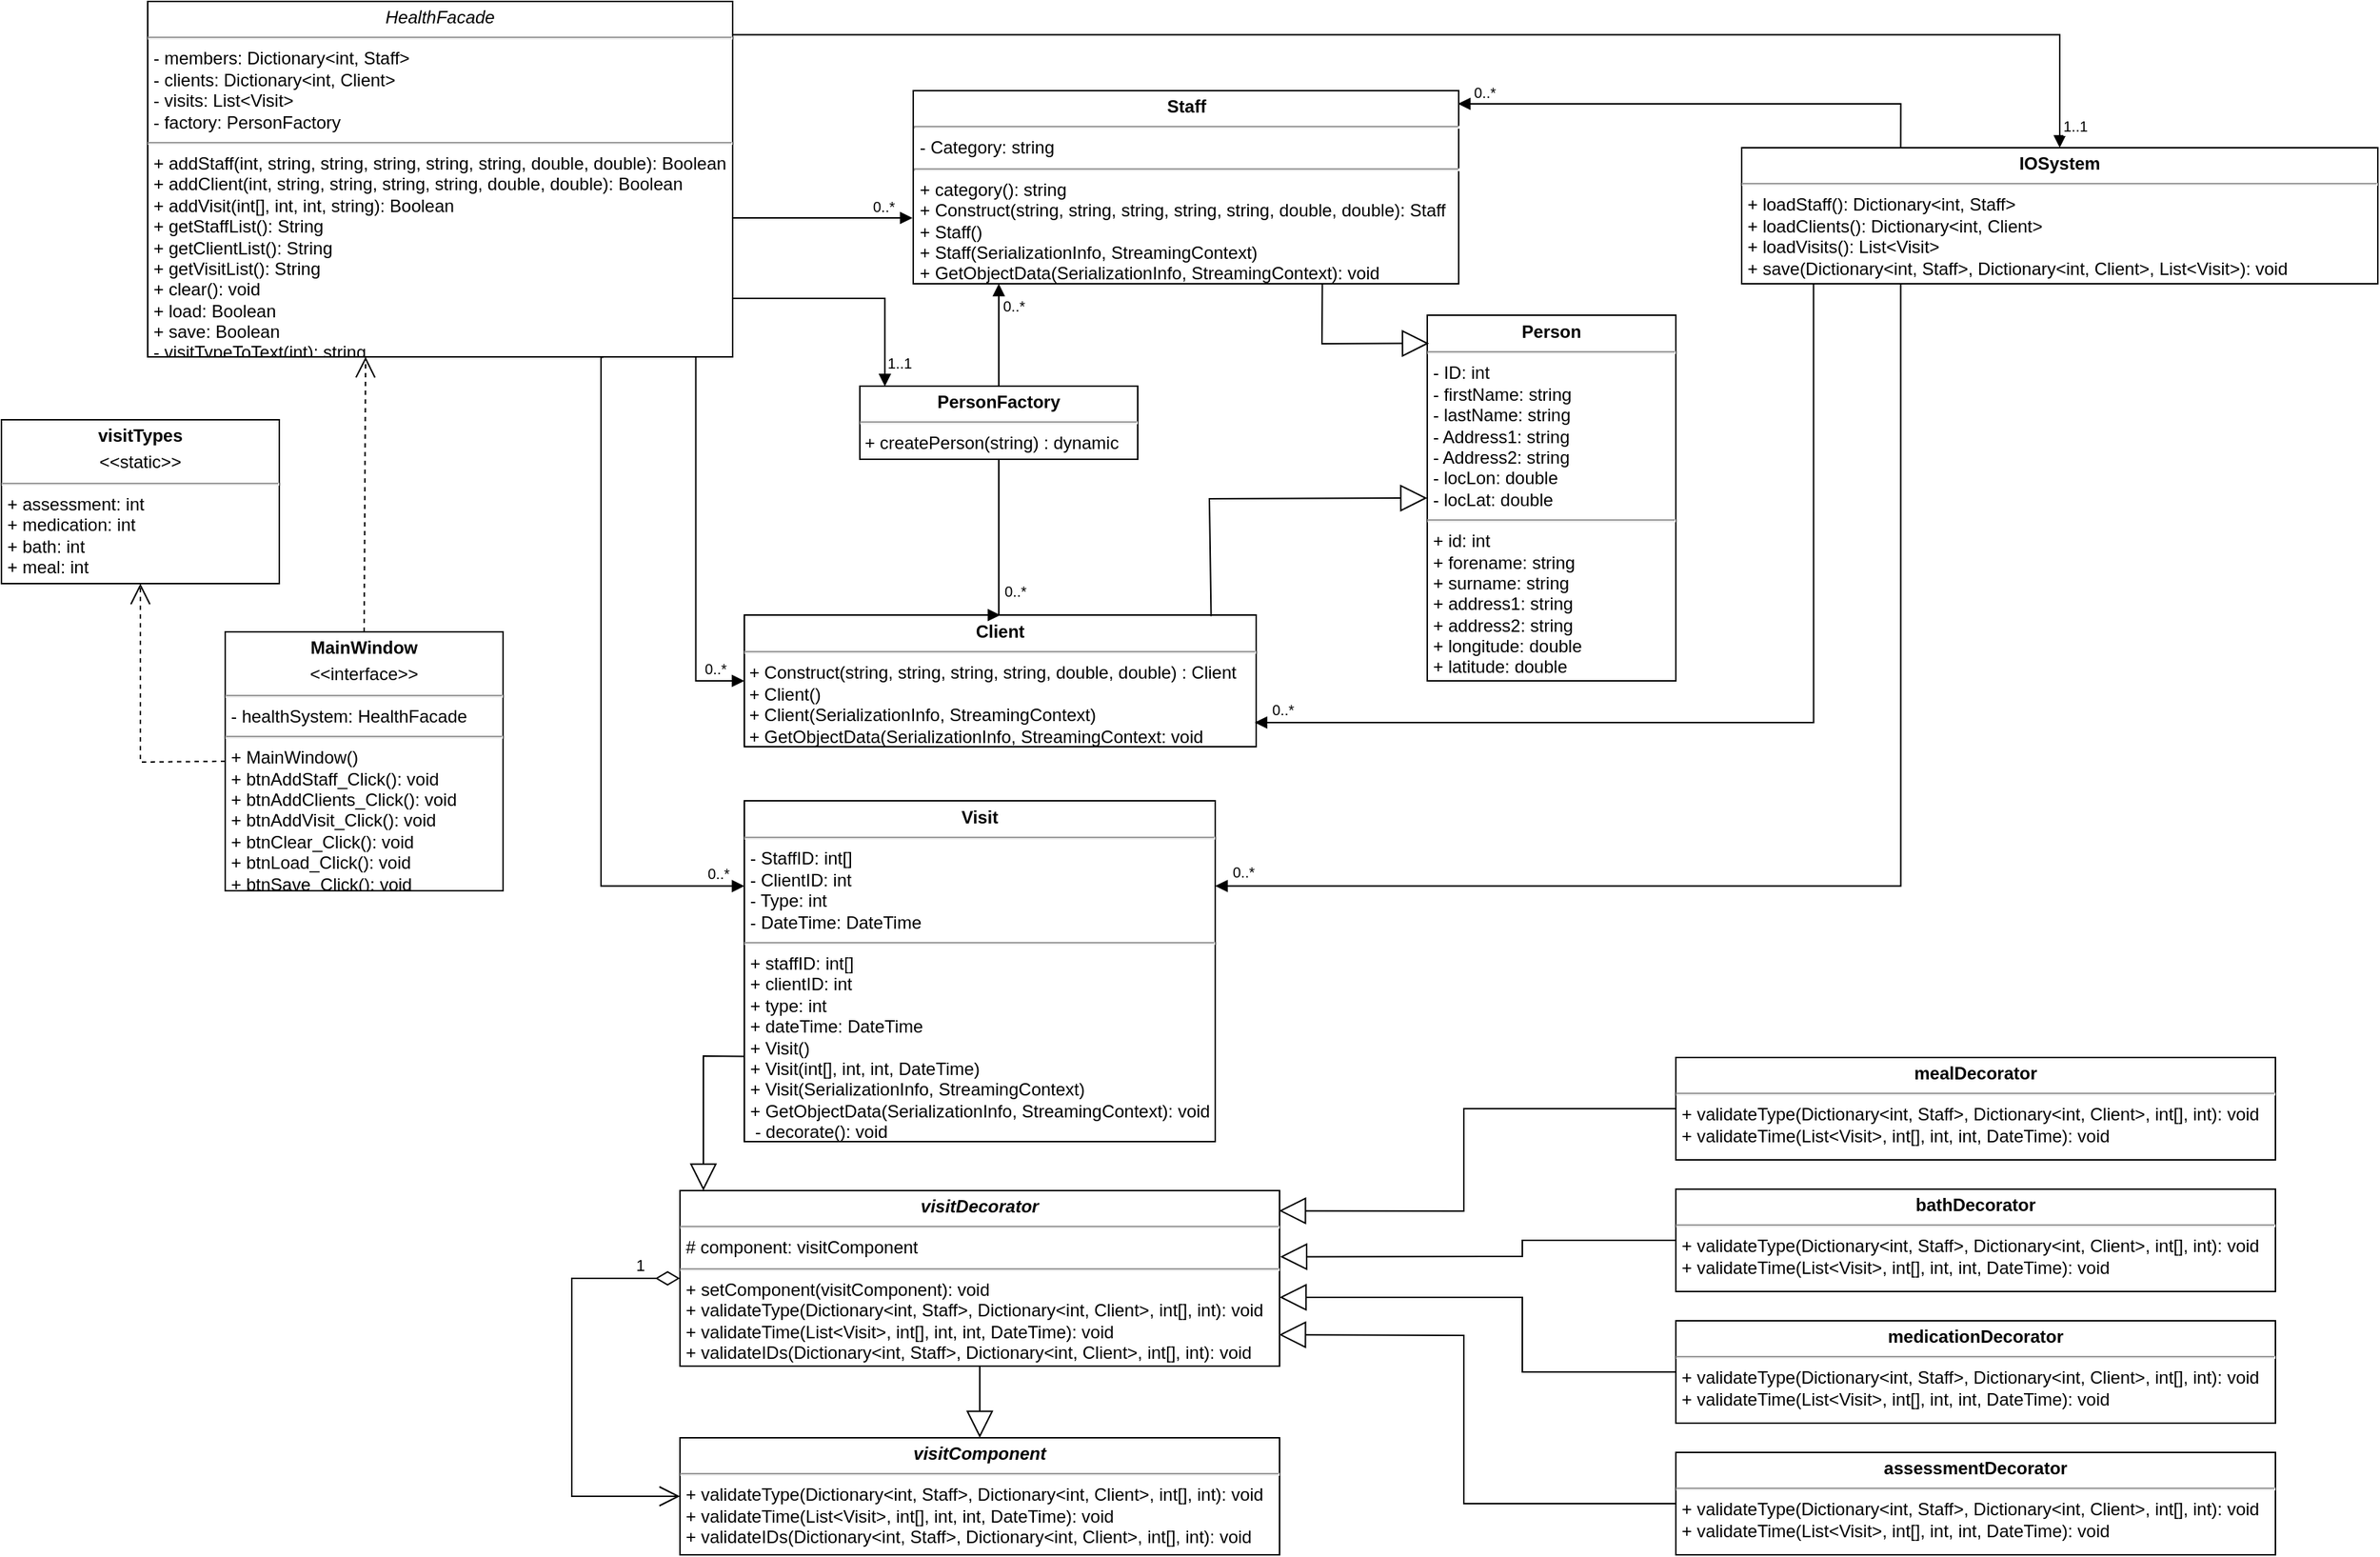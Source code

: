<mxfile version="12.3.5" type="google" pages="1"><diagram name="Page-1" id="c4acf3e9-155e-7222-9cf6-157b1a14988f"><mxGraphModel dx="1342" dy="614" grid="1" gridSize="10" guides="1" tooltips="1" connect="1" arrows="1" fold="1" page="1" pageScale="1" pageWidth="850" pageHeight="1100" background="#ffffff" math="0" shadow="0"><root><mxCell id="0"/><mxCell id="1" parent="0"/><mxCell id="5d2195bd80daf111-40" style="edgeStyle=orthogonalEdgeStyle;rounded=0;html=1;dashed=1;labelBackgroundColor=none;startFill=0;endArrow=open;endFill=0;endSize=10;fontFamily=Verdana;fontSize=10;" parent="1" edge="1"><mxGeometry relative="1" as="geometry"><Array as="points"/><mxPoint x="730" y="814" as="sourcePoint"/></mxGeometry></mxCell><mxCell id="5d2195bd80daf111-39" style="edgeStyle=orthogonalEdgeStyle;rounded=0;html=1;dashed=1;labelBackgroundColor=none;startFill=0;endArrow=open;endFill=0;endSize=10;fontFamily=Verdana;fontSize=10;" parent="1" edge="1"><mxGeometry relative="1" as="geometry"><mxPoint x="730" y="948" as="sourcePoint"/></mxGeometry></mxCell><mxCell id="5d2195bd80daf111-41" style="edgeStyle=orthogonalEdgeStyle;rounded=0;html=1;dashed=1;labelBackgroundColor=none;startFill=0;endArrow=open;endFill=0;endSize=10;fontFamily=Verdana;fontSize=10;" parent="1" edge="1"><mxGeometry relative="1" as="geometry"><Array as="points"/><mxPoint x="730" y="628" as="targetPoint"/></mxGeometry></mxCell><mxCell id="5d2195bd80daf111-18" value="&lt;p style=&quot;margin: 4px 0px 0px ; text-align: center ; font-size: 12px&quot;&gt;&lt;span style=&quot;font-size: 12px&quot;&gt;&lt;b&gt;MainWindow&lt;/b&gt;&lt;/span&gt;&lt;/p&gt;&lt;p style=&quot;margin: 4px 0px 0px ; text-align: center ; font-size: 12px&quot;&gt;&amp;lt;&amp;lt;interface&amp;gt;&amp;gt;&lt;/p&gt;&lt;hr style=&quot;font-size: 12px&quot;&gt;&lt;p style=&quot;margin: 0px 0px 0px 4px ; font-size: 12px&quot;&gt;- healthSystem: HealthFacade&lt;/p&gt;&lt;hr style=&quot;font-size: 12px&quot;&gt;&lt;p style=&quot;margin: 0px 0px 0px 4px ; font-size: 12px&quot;&gt;+ MainWindow()&lt;/p&gt;&lt;p style=&quot;margin: 0px 0px 0px 4px ; font-size: 12px&quot;&gt;+ btnAddStaff_Click(): void&lt;br style=&quot;font-size: 12px&quot;&gt;+ btnAddClients_Click(): void&lt;/p&gt;&lt;p style=&quot;margin: 0px 0px 0px 4px ; font-size: 12px&quot;&gt;+ btnAddVisit_Click(): void&lt;/p&gt;&lt;p style=&quot;margin: 0px 0px 0px 4px ; font-size: 12px&quot;&gt;+ btnClear_Click(): void&lt;/p&gt;&lt;p style=&quot;margin: 0px 0px 0px 4px ; font-size: 12px&quot;&gt;+ btnLoad_Click(): void&lt;/p&gt;&lt;p style=&quot;margin: 0px 0px 0px 4px ; font-size: 12px&quot;&gt;+ btnSave_Click(): void&lt;/p&gt;" style="verticalAlign=top;align=left;overflow=fill;fontSize=12;fontFamily=Helvetica;html=1;rounded=0;shadow=0;comic=0;labelBackgroundColor=none;strokeColor=#000000;strokeWidth=1;fillColor=#ffffff;" parent="1" vertex="1"><mxGeometry x="193" y="468" width="190" height="177" as="geometry"/></mxCell><mxCell id="5d2195bd80daf111-19" value="&lt;p style=&quot;margin: 4px 0px 0px ; text-align: center ; font-size: 12px&quot;&gt;&lt;i style=&quot;font-size: 12px&quot;&gt;HealthFacade&lt;/i&gt;&lt;/p&gt;&lt;hr style=&quot;font-size: 12px&quot;&gt;&lt;p style=&quot;margin: 0px 0px 0px 4px ; font-size: 12px&quot;&gt;- members: Dictionary&amp;lt;int, Staff&amp;gt;&lt;br style=&quot;font-size: 12px&quot;&gt;- clients: Dictionary&amp;lt;int,&amp;nbsp;Client&amp;gt;&lt;/p&gt;&lt;p style=&quot;margin: 0px 0px 0px 4px ; font-size: 12px&quot;&gt;- visits: List&amp;lt;Visit&amp;gt;&lt;/p&gt;&lt;p style=&quot;margin: 0px 0px 0px 4px ; font-size: 12px&quot;&gt;- factory: PersonFactory&lt;/p&gt;&lt;hr style=&quot;font-size: 12px&quot;&gt;&lt;p style=&quot;margin: 0px 0px 0px 4px ; font-size: 12px&quot;&gt;+ addStaff(int, string, string, string, string, string, double, double): Boolean&lt;br style=&quot;font-size: 12px&quot;&gt;+ addClient(int, string, string, string, string, double, double): Boolean&lt;/p&gt;&lt;p style=&quot;margin: 0px 0px 0px 4px ; font-size: 12px&quot;&gt;+ addVisit(int[], int, int, string): Boolean&lt;/p&gt;&lt;p style=&quot;margin: 0px 0px 0px 4px ; font-size: 12px&quot;&gt;+ getStaffList(): String&lt;/p&gt;&lt;p style=&quot;margin: 0px 0px 0px 4px ; font-size: 12px&quot;&gt;+ getClientList(): String&lt;/p&gt;&lt;p style=&quot;margin: 0px 0px 0px 4px ; font-size: 12px&quot;&gt;+ getVisitList(): String&lt;/p&gt;&lt;p style=&quot;margin: 0px 0px 0px 4px ; font-size: 12px&quot;&gt;+ clear(): void&lt;/p&gt;&lt;p style=&quot;margin: 0px 0px 0px 4px ; font-size: 12px&quot;&gt;+ load: Boolean&lt;/p&gt;&lt;p style=&quot;margin: 0px 0px 0px 4px ; font-size: 12px&quot;&gt;+ save: Boolean&lt;/p&gt;&lt;p style=&quot;margin: 0px 0px 0px 4px ; font-size: 12px&quot;&gt;- visitTypeToText(int): string&lt;/p&gt;" style="verticalAlign=top;align=left;overflow=fill;fontSize=12;fontFamily=Helvetica;html=1;rounded=0;shadow=0;comic=0;labelBackgroundColor=none;strokeColor=#000000;strokeWidth=1;fillColor=#ffffff;" parent="1" vertex="1"><mxGeometry x="140" y="37" width="400" height="243" as="geometry"/></mxCell><mxCell id="j5gROdOVRSOQyb3RpQRS-3" value="&lt;p style=&quot;margin: 4px 0px 0px ; text-align: center ; font-size: 12px&quot;&gt;&lt;span style=&quot;font-size: 12px&quot;&gt;&lt;b&gt;Staff&lt;/b&gt;&lt;/span&gt;&lt;/p&gt;&lt;hr style=&quot;font-size: 12px&quot;&gt;&lt;p style=&quot;margin: 0px 0px 0px 4px ; font-size: 12px&quot;&gt;- Category: string&lt;/p&gt;&lt;hr style=&quot;font-size: 12px&quot;&gt;&lt;p style=&quot;margin: 0px 0px 0px 4px ; font-size: 12px&quot;&gt;&lt;span&gt;+ category(): string&lt;/span&gt;&lt;br&gt;&lt;/p&gt;&lt;p style=&quot;margin: 0px 0px 0px 4px ; font-size: 12px&quot;&gt;+ Construct(string, string, string, string, string, double, double): Staff&lt;/p&gt;&lt;p style=&quot;margin: 0px 0px 0px 4px ; font-size: 12px&quot;&gt;+ Staff()&lt;/p&gt;&lt;p style=&quot;margin: 0px 0px 0px 4px ; font-size: 12px&quot;&gt;+ Staff(SerializationInfo, StreamingContext)&lt;/p&gt;&lt;p style=&quot;margin: 0px 0px 0px 4px ; font-size: 12px&quot;&gt;+ GetObjectData(SerializationInfo, StreamingContext): void&lt;/p&gt;" style="verticalAlign=top;align=left;overflow=fill;fontSize=12;fontFamily=Helvetica;html=1;rounded=0;shadow=0;comic=0;labelBackgroundColor=none;strokeColor=#000000;strokeWidth=1;fillColor=#ffffff;" parent="1" vertex="1"><mxGeometry x="663.5" y="98" width="373" height="132" as="geometry"/></mxCell><mxCell id="j5gROdOVRSOQyb3RpQRS-36" value="&lt;p style=&quot;margin: 4px 0px 0px ; text-align: center ; font-size: 12px&quot;&gt;&lt;span style=&quot;font-size: 12px&quot;&gt;&lt;b&gt;IOSystem&lt;/b&gt;&lt;/span&gt;&lt;/p&gt;&lt;hr&gt;&lt;p style=&quot;margin: 0px 0px 0px 4px ; font-size: 12px&quot;&gt;+ loadStaff(): Dictionary&amp;lt;int, Staff&amp;gt;&lt;/p&gt;&lt;p style=&quot;margin: 0px 0px 0px 4px ; font-size: 12px&quot;&gt;+ loadClients(): Dictionary&amp;lt;int, Client&amp;gt;&lt;/p&gt;&lt;p style=&quot;margin: 0px 0px 0px 4px ; font-size: 12px&quot;&gt;+ loadVisits(): List&amp;lt;Visit&amp;gt;&lt;br style=&quot;font-size: 12px&quot;&gt;+ save(Dictionary&amp;lt;int, Staff&amp;gt;, Dictionary&amp;lt;int, Client&amp;gt;, List&amp;lt;Visit&amp;gt;): void&lt;/p&gt;" style="verticalAlign=top;align=left;overflow=fill;fontSize=12;fontFamily=Helvetica;html=1;rounded=0;shadow=0;comic=0;labelBackgroundColor=none;strokeColor=#000000;strokeWidth=1;fillColor=#ffffff;" parent="1" vertex="1"><mxGeometry x="1230" y="137" width="435" height="93" as="geometry"/></mxCell><mxCell id="1NWh_6nkAmhbLpv-Ac_x-1" value="&lt;p style=&quot;margin: 4px 0px 0px ; text-align: center ; font-size: 12px&quot;&gt;&lt;span style=&quot;font-size: 12px&quot;&gt;&lt;b&gt;Person&lt;/b&gt;&lt;/span&gt;&lt;/p&gt;&lt;hr style=&quot;font-size: 12px&quot;&gt;&lt;p style=&quot;margin: 0px 0px 0px 4px ; font-size: 12px&quot;&gt;- ID: int&lt;/p&gt;&lt;p style=&quot;margin: 0px 0px 0px 4px ; font-size: 12px&quot;&gt;- firstName: string&lt;/p&gt;&lt;p style=&quot;margin: 0px 0px 0px 4px ; font-size: 12px&quot;&gt;- lastName: string&lt;/p&gt;&lt;p style=&quot;margin: 0px 0px 0px 4px ; font-size: 12px&quot;&gt;- Address1: string&lt;/p&gt;&lt;p style=&quot;margin: 0px 0px 0px 4px ; font-size: 12px&quot;&gt;- Address2: string&lt;/p&gt;&lt;p style=&quot;margin: 0px 0px 0px 4px ; font-size: 12px&quot;&gt;- locLon: double&lt;/p&gt;&lt;p style=&quot;margin: 0px 0px 0px 4px ; font-size: 12px&quot;&gt;- locLat: double&lt;/p&gt;&lt;hr style=&quot;font-size: 12px&quot;&gt;&lt;p style=&quot;margin: 0px 0px 0px 4px ; font-size: 12px&quot;&gt;+ id: int&lt;br style=&quot;font-size: 12px&quot;&gt;+ forename: string&lt;/p&gt;&lt;p style=&quot;margin: 0px 0px 0px 4px ; font-size: 12px&quot;&gt;+ surname: string&lt;/p&gt;&lt;p style=&quot;margin: 0px 0px 0px 4px ; font-size: 12px&quot;&gt;+ address1: string&lt;/p&gt;&lt;p style=&quot;margin: 0px 0px 0px 4px ; font-size: 12px&quot;&gt;+ address2: string&lt;/p&gt;&lt;p style=&quot;margin: 0px 0px 0px 4px ; font-size: 12px&quot;&gt;+ longitude: double&lt;/p&gt;&lt;p style=&quot;margin: 0px 0px 0px 4px ; font-size: 12px&quot;&gt;+ latitude: double&lt;/p&gt;" style="verticalAlign=top;align=left;overflow=fill;fontSize=12;fontFamily=Helvetica;html=1;rounded=0;shadow=0;comic=0;labelBackgroundColor=none;strokeColor=#000000;strokeWidth=1;fillColor=#ffffff;" parent="1" vertex="1"><mxGeometry x="1015" y="251.5" width="170" height="250" as="geometry"/></mxCell><mxCell id="1NWh_6nkAmhbLpv-Ac_x-7" value="&lt;p style=&quot;margin: 4px 0px 0px ; text-align: center ; font-size: 12px&quot;&gt;&lt;span style=&quot;font-size: 12px&quot;&gt;&lt;b&gt;Client&lt;/b&gt;&lt;/span&gt;&lt;/p&gt;&lt;hr style=&quot;font-size: 12px&quot;&gt;&lt;p style=&quot;margin: 0px 0px 0px 4px ; font-size: 12px&quot;&gt;&lt;/p&gt;&amp;nbsp;+ Construct(string, string, string, string, double, double) : Client&lt;br&gt;&amp;nbsp;+ Client()&lt;br&gt;&amp;nbsp;+ Client(SerializationInfo, StreamingContext)&lt;br&gt;&amp;nbsp;+ GetObjectData(SerializationInfo, StreamingContext: void" style="verticalAlign=top;align=left;overflow=fill;fontSize=12;fontFamily=Helvetica;html=1;rounded=0;shadow=0;comic=0;labelBackgroundColor=none;strokeColor=#000000;strokeWidth=1;fillColor=#ffffff;" parent="1" vertex="1"><mxGeometry x="548" y="456.5" width="350" height="90" as="geometry"/></mxCell><mxCell id="1NWh_6nkAmhbLpv-Ac_x-8" value="&lt;p style=&quot;margin: 4px 0px 0px ; text-align: center ; font-size: 12px&quot;&gt;&lt;i style=&quot;font-size: 12px&quot;&gt;&lt;b&gt;visitDecorator&lt;/b&gt;&lt;/i&gt;&lt;/p&gt;&lt;hr style=&quot;font-size: 12px&quot;&gt;&lt;p style=&quot;margin: 0px 0px 0px 4px ; font-size: 12px&quot;&gt;# component: visitComponent&lt;br style=&quot;font-size: 12px&quot;&gt;&lt;/p&gt;&lt;hr style=&quot;font-size: 12px&quot;&gt;&lt;p style=&quot;margin: 0px 0px 0px 4px ; font-size: 12px&quot;&gt;+ setComponent(visitComponent): void&lt;br style=&quot;font-size: 12px&quot;&gt;&lt;/p&gt;&lt;p style=&quot;margin: 0px 0px 0px 4px ; font-size: 12px&quot;&gt;+ validateType(Dictionary&amp;lt;int, Staff&amp;gt;, Dictionary&amp;lt;int, Client&amp;gt;, int[], int): void&lt;/p&gt;&lt;p style=&quot;margin: 0px 0px 0px 4px ; font-size: 12px&quot;&gt;+ validateTime(List&amp;lt;Visit&amp;gt;, int[], int, int, DateTime): void&lt;/p&gt;&lt;p style=&quot;margin: 0px 0px 0px 4px ; font-size: 12px&quot;&gt;+ validateIDs(Dictionary&amp;lt;int, Staff&amp;gt;, Dictionary&amp;lt;int, Client&amp;gt;, int[], int): void&lt;/p&gt;" style="verticalAlign=top;align=left;overflow=fill;fontSize=12;fontFamily=Helvetica;html=1;rounded=0;shadow=0;comic=0;labelBackgroundColor=none;strokeColor=#000000;strokeWidth=1;fillColor=#ffffff;" parent="1" vertex="1"><mxGeometry x="504" y="850" width="410" height="120" as="geometry"/></mxCell><mxCell id="1NWh_6nkAmhbLpv-Ac_x-19" value="&lt;p style=&quot;margin: 4px 0px 0px ; text-align: center ; font-size: 12px&quot;&gt;&lt;span style=&quot;font-size: 12px&quot;&gt;&lt;b&gt;visitTypes&lt;/b&gt;&lt;/span&gt;&lt;/p&gt;&lt;p style=&quot;margin: 4px 0px 0px ; text-align: center ; font-size: 12px&quot;&gt;&lt;span style=&quot;font-size: 12px&quot;&gt;&amp;lt;&amp;lt;static&amp;gt;&amp;gt;&lt;/span&gt;&lt;/p&gt;&lt;hr style=&quot;font-size: 12px&quot;&gt;&lt;p style=&quot;margin: 0px 0px 0px 4px ; font-size: 12px&quot;&gt;+ assessment: int&lt;br style=&quot;font-size: 12px&quot;&gt;+ medication: int&lt;/p&gt;&lt;p style=&quot;margin: 0px 0px 0px 4px ; font-size: 12px&quot;&gt;+ bath: int&lt;/p&gt;&lt;p style=&quot;margin: 0px 0px 0px 4px ; font-size: 12px&quot;&gt;+ meal: int&lt;/p&gt;" style="verticalAlign=top;align=left;overflow=fill;fontSize=12;fontFamily=Helvetica;html=1;rounded=0;shadow=0;comic=0;labelBackgroundColor=none;strokeColor=#000000;strokeWidth=1;fillColor=#ffffff;" parent="1" vertex="1"><mxGeometry x="40" y="323" width="190" height="112" as="geometry"/></mxCell><mxCell id="1NWh_6nkAmhbLpv-Ac_x-22" value="&lt;p style=&quot;margin: 4px 0px 0px ; text-align: center ; font-size: 12px&quot;&gt;&lt;i style=&quot;font-size: 12px&quot;&gt;&lt;b&gt;visitComponent&lt;/b&gt;&lt;/i&gt;&lt;/p&gt;&lt;hr style=&quot;font-size: 12px&quot;&gt;&lt;p style=&quot;margin: 0px 0px 0px 4px ; font-size: 12px&quot;&gt;+&amp;nbsp;&lt;span style=&quot;font-size: 12px&quot;&gt;validateType(Dictionary&amp;lt;int, Staff&amp;gt;, Dictionary&amp;lt;int, Client&amp;gt;, int[], int): void&lt;/span&gt;&lt;/p&gt;&lt;p style=&quot;margin: 0px 0px 0px 4px ; font-size: 12px&quot;&gt;+ validateTime(List&amp;lt;Visit&amp;gt;, int[], int, int, DateTime): void&lt;/p&gt;&lt;p style=&quot;margin: 0px 0px 0px 4px ; font-size: 12px&quot;&gt;+ validateIDs(Dictionary&amp;lt;int, Staff&amp;gt;, Dictionary&amp;lt;int, Client&amp;gt;, int[], int): void&lt;/p&gt;" style="verticalAlign=top;align=left;overflow=fill;fontSize=12;fontFamily=Helvetica;html=1;rounded=0;shadow=0;comic=0;labelBackgroundColor=none;strokeColor=#000000;strokeWidth=1;fillColor=#ffffff;" parent="1" vertex="1"><mxGeometry x="504" y="1019" width="410" height="80" as="geometry"/></mxCell><mxCell id="1NWh_6nkAmhbLpv-Ac_x-25" value="&lt;p style=&quot;margin: 4px 0px 0px ; text-align: center ; font-size: 12px&quot;&gt;&lt;span style=&quot;font-size: 12px&quot;&gt;&lt;b&gt;mealDecorator&lt;/b&gt;&lt;/span&gt;&lt;/p&gt;&lt;hr style=&quot;font-size: 12px&quot;&gt;&lt;p style=&quot;margin: 0px 0px 0px 4px ; font-size: 12px&quot;&gt;&lt;span style=&quot;font-size: 12px&quot;&gt;+ validateType(Dictionary&amp;lt;int, Staff&amp;gt;, Dictionary&amp;lt;int, Client&amp;gt;, int[], int): void&lt;/span&gt;&lt;br style=&quot;font-size: 12px&quot;&gt;&lt;/p&gt;&lt;p style=&quot;margin: 0px 0px 0px 4px ; font-size: 12px&quot;&gt;+ validateTime(List&amp;lt;Visit&amp;gt;, int[], int, int, DateTime): void&lt;br style=&quot;font-size: 12px&quot;&gt;&lt;/p&gt;" style="verticalAlign=top;align=left;overflow=fill;fontSize=12;fontFamily=Helvetica;html=1;rounded=0;shadow=0;comic=0;labelBackgroundColor=none;strokeColor=#000000;strokeWidth=1;fillColor=#ffffff;" parent="1" vertex="1"><mxGeometry x="1185" y="759" width="410" height="70" as="geometry"/></mxCell><mxCell id="1NWh_6nkAmhbLpv-Ac_x-26" value="&lt;p style=&quot;margin: 4px 0px 0px ; text-align: center ; font-size: 12px&quot;&gt;&lt;span style=&quot;font-size: 12px&quot;&gt;&lt;b&gt;assessmentDecorator&lt;/b&gt;&lt;/span&gt;&lt;/p&gt;&lt;hr style=&quot;font-size: 12px&quot;&gt;&lt;p style=&quot;margin: 0px 0px 0px 4px ; font-size: 12px&quot;&gt;&lt;span style=&quot;font-size: 12px&quot;&gt;+ validateType(Dictionary&amp;lt;int, Staff&amp;gt;, Dictionary&amp;lt;int, Client&amp;gt;, int[], int): void&lt;/span&gt;&lt;br style=&quot;font-size: 12px&quot;&gt;&lt;/p&gt;&lt;p style=&quot;margin: 0px 0px 0px 4px ; font-size: 12px&quot;&gt;+ validateTime(List&amp;lt;Visit&amp;gt;, int[], int, int, DateTime): void&lt;br style=&quot;font-size: 12px&quot;&gt;&lt;/p&gt;" style="verticalAlign=top;align=left;overflow=fill;fontSize=12;fontFamily=Helvetica;html=1;rounded=0;shadow=0;comic=0;labelBackgroundColor=none;strokeColor=#000000;strokeWidth=1;fillColor=#ffffff;" parent="1" vertex="1"><mxGeometry x="1185" y="1029" width="410" height="70" as="geometry"/></mxCell><mxCell id="1NWh_6nkAmhbLpv-Ac_x-27" value="&lt;p style=&quot;margin: 4px 0px 0px ; text-align: center ; font-size: 12px&quot;&gt;&lt;span style=&quot;font-size: 12px&quot;&gt;&lt;b&gt;medicationDecorator&lt;/b&gt;&lt;/span&gt;&lt;/p&gt;&lt;hr style=&quot;font-size: 12px&quot;&gt;&lt;p style=&quot;margin: 0px 0px 0px 4px ; font-size: 12px&quot;&gt;&lt;span style=&quot;font-size: 12px&quot;&gt;+ validateType(Dictionary&amp;lt;int, Staff&amp;gt;, Dictionary&amp;lt;int, Client&amp;gt;, int[], int): void&lt;/span&gt;&lt;br style=&quot;font-size: 12px&quot;&gt;&lt;/p&gt;&lt;p style=&quot;margin: 0px 0px 0px 4px ; font-size: 12px&quot;&gt;+ validateTime(List&amp;lt;Visit&amp;gt;, int[], int, int, DateTime): void&lt;br style=&quot;font-size: 12px&quot;&gt;&lt;/p&gt;" style="verticalAlign=top;align=left;overflow=fill;fontSize=12;fontFamily=Helvetica;html=1;rounded=0;shadow=0;comic=0;labelBackgroundColor=none;strokeColor=#000000;strokeWidth=1;fillColor=#ffffff;" parent="1" vertex="1"><mxGeometry x="1185" y="939" width="410" height="70" as="geometry"/></mxCell><mxCell id="1NWh_6nkAmhbLpv-Ac_x-28" value="&lt;p style=&quot;margin: 4px 0px 0px ; text-align: center ; font-size: 12px&quot;&gt;&lt;span style=&quot;font-size: 12px&quot;&gt;&lt;b&gt;bathDecorator&lt;/b&gt;&lt;/span&gt;&lt;/p&gt;&lt;hr style=&quot;font-size: 12px&quot;&gt;&lt;p style=&quot;margin: 0px 0px 0px 4px ; font-size: 12px&quot;&gt;&lt;span style=&quot;font-size: 12px&quot;&gt;+ validateType(Dictionary&amp;lt;int, Staff&amp;gt;, Dictionary&amp;lt;int, Client&amp;gt;, int[], int): void&lt;/span&gt;&lt;br style=&quot;font-size: 12px&quot;&gt;&lt;/p&gt;&lt;p style=&quot;margin: 0px 0px 0px 4px ; font-size: 12px&quot;&gt;+ validateTime(List&amp;lt;Visit&amp;gt;, int[], int, int, DateTime): void&lt;br style=&quot;font-size: 12px&quot;&gt;&lt;/p&gt;" style="verticalAlign=top;align=left;overflow=fill;fontSize=12;fontFamily=Helvetica;html=1;rounded=0;shadow=0;comic=0;labelBackgroundColor=none;strokeColor=#000000;strokeWidth=1;fillColor=#ffffff;" parent="1" vertex="1"><mxGeometry x="1185" y="849" width="410" height="70" as="geometry"/></mxCell><mxCell id="1NWh_6nkAmhbLpv-Ac_x-47" value="&lt;p style=&quot;margin: 4px 0px 0px ; text-align: center ; font-size: 12px&quot;&gt;&lt;span style=&quot;font-size: 12px&quot;&gt;&lt;b&gt;PersonFactory&lt;/b&gt;&lt;/span&gt;&lt;/p&gt;&lt;hr style=&quot;font-size: 12px&quot;&gt;&lt;p style=&quot;margin: 0px 0px 0px 4px ; font-size: 12px&quot;&gt;&lt;/p&gt;&amp;nbsp;+ createPerson(string) : dynamic" style="verticalAlign=top;align=left;overflow=fill;fontSize=12;fontFamily=Helvetica;html=1;rounded=0;shadow=0;comic=0;labelBackgroundColor=none;strokeColor=#000000;strokeWidth=1;fillColor=#ffffff;" parent="1" vertex="1"><mxGeometry x="627" y="300" width="190" height="50" as="geometry"/></mxCell><mxCell id="1NWh_6nkAmhbLpv-Ac_x-72" value="" style="endArrow=block;endSize=16;endFill=0;strokeColor=#000000;html=1;labelPosition=left;verticalLabelPosition=top;align=right;verticalAlign=bottom;entryX=0.039;entryY=0;entryDx=0;entryDy=0;rounded=0;fontSize=12;entryPerimeter=0;exitX=0;exitY=0.75;exitDx=0;exitDy=0;" parent="1" source="j5gROdOVRSOQyb3RpQRS-5" target="1NWh_6nkAmhbLpv-Ac_x-8" edge="1"><mxGeometry width="160" relative="1" as="geometry"><mxPoint x="869" y="822" as="sourcePoint"/><mxPoint x="543" y="696.5" as="targetPoint"/><Array as="points"><mxPoint x="520" y="758"/></Array><mxPoint as="offset"/></mxGeometry></mxCell><mxCell id="1NWh_6nkAmhbLpv-Ac_x-73" value="" style="endArrow=block;endSize=16;endFill=0;strokeColor=#000000;html=1;labelPosition=left;verticalLabelPosition=top;align=right;verticalAlign=bottom;exitX=0.5;exitY=1;exitDx=0;exitDy=0;rounded=0;entryX=0.5;entryY=0;entryDx=0;entryDy=0;fontSize=12;" parent="1" source="1NWh_6nkAmhbLpv-Ac_x-8" target="1NWh_6nkAmhbLpv-Ac_x-22" edge="1"><mxGeometry width="160" relative="1" as="geometry"><mxPoint x="338.0" y="887" as="sourcePoint"/><mxPoint x="338.0" y="957" as="targetPoint"/><mxPoint as="offset"/><Array as="points"/></mxGeometry></mxCell><mxCell id="1NWh_6nkAmhbLpv-Ac_x-74" value="" style="endArrow=block;endSize=16;endFill=0;strokeColor=#000000;html=1;labelPosition=left;verticalLabelPosition=top;align=right;verticalAlign=bottom;rounded=0;entryX=0.999;entryY=0.115;entryDx=0;entryDy=0;fontSize=12;entryPerimeter=0;exitX=0;exitY=0.5;exitDx=0;exitDy=0;" parent="1" source="1NWh_6nkAmhbLpv-Ac_x-25" target="1NWh_6nkAmhbLpv-Ac_x-8" edge="1"><mxGeometry width="160" relative="1" as="geometry"><mxPoint x="1680" y="645" as="sourcePoint"/><mxPoint x="1233" y="787" as="targetPoint"/><mxPoint as="offset"/><Array as="points"><mxPoint x="1040" y="794"/><mxPoint x="1040" y="864"/></Array></mxGeometry></mxCell><mxCell id="1NWh_6nkAmhbLpv-Ac_x-75" value="" style="endArrow=block;endSize=16;endFill=0;strokeColor=#000000;html=1;labelPosition=left;verticalLabelPosition=top;align=right;verticalAlign=bottom;rounded=0;exitX=0;exitY=0.5;exitDx=0;exitDy=0;entryX=1;entryY=0.608;entryDx=0;entryDy=0;entryPerimeter=0;fontSize=12;" parent="1" source="1NWh_6nkAmhbLpv-Ac_x-27" target="1NWh_6nkAmhbLpv-Ac_x-8" edge="1"><mxGeometry width="160" relative="1" as="geometry"><mxPoint x="1253" y="867" as="sourcePoint"/><mxPoint x="1263" y="877" as="targetPoint"/><mxPoint as="offset"/><Array as="points"><mxPoint x="1080" y="974"/><mxPoint x="1080" y="923"/></Array></mxGeometry></mxCell><mxCell id="1NWh_6nkAmhbLpv-Ac_x-76" value="" style="endArrow=block;endSize=16;endFill=0;strokeColor=#000000;html=1;labelPosition=left;verticalLabelPosition=top;align=right;verticalAlign=bottom;rounded=0;exitX=0;exitY=0.5;exitDx=0;exitDy=0;fontSize=12;entryX=1.001;entryY=0.377;entryDx=0;entryDy=0;entryPerimeter=0;" parent="1" source="1NWh_6nkAmhbLpv-Ac_x-28" target="1NWh_6nkAmhbLpv-Ac_x-8" edge="1"><mxGeometry width="160" relative="1" as="geometry"><mxPoint x="843" y="847" as="sourcePoint"/><mxPoint x="1263" y="837" as="targetPoint"/><mxPoint as="offset"/><Array as="points"><mxPoint x="1080" y="884"/><mxPoint x="1080" y="895"/></Array></mxGeometry></mxCell><mxCell id="1NWh_6nkAmhbLpv-Ac_x-77" value="" style="endArrow=block;endSize=16;endFill=0;strokeColor=#000000;html=1;labelPosition=left;verticalLabelPosition=top;align=right;verticalAlign=bottom;exitX=0;exitY=0.5;exitDx=0;exitDy=0;rounded=0;fontSize=12;entryX=0.999;entryY=0.821;entryDx=0;entryDy=0;entryPerimeter=0;" parent="1" source="1NWh_6nkAmhbLpv-Ac_x-26" target="1NWh_6nkAmhbLpv-Ac_x-8" edge="1"><mxGeometry width="160" relative="1" as="geometry"><mxPoint x="553" y="867" as="sourcePoint"/><mxPoint x="1391" y="916" as="targetPoint"/><mxPoint as="offset"/><Array as="points"><mxPoint x="1040" y="1064"/><mxPoint x="1040" y="949"/></Array></mxGeometry></mxCell><mxCell id="1NWh_6nkAmhbLpv-Ac_x-92" value="" style="endArrow=block;endSize=16;endFill=0;strokeColor=#000000;html=1;labelPosition=left;verticalLabelPosition=top;align=right;verticalAlign=bottom;rounded=0;entryX=0;entryY=0.5;entryDx=0;entryDy=0;exitX=0.912;exitY=0.009;exitDx=0;exitDy=0;exitPerimeter=0;fontSize=12;" parent="1" source="1NWh_6nkAmhbLpv-Ac_x-7" target="1NWh_6nkAmhbLpv-Ac_x-1" edge="1"><mxGeometry width="160" relative="1" as="geometry"><mxPoint x="1489.09" y="534.46" as="sourcePoint"/><mxPoint x="1541" y="509.5" as="targetPoint"/><mxPoint as="offset"/><Array as="points"><mxPoint x="866" y="377"/></Array></mxGeometry></mxCell><mxCell id="j5gROdOVRSOQyb3RpQRS-5" value="&lt;p style=&quot;margin: 4px 0px 0px ; text-align: center ; font-size: 12px&quot;&gt;&lt;span style=&quot;font-size: 12px&quot;&gt;&lt;b&gt;Visit&lt;/b&gt;&lt;/span&gt;&lt;/p&gt;&lt;hr style=&quot;font-size: 12px&quot;&gt;&lt;p style=&quot;margin: 0px 0px 0px 4px ; font-size: 12px&quot;&gt;- StaffID: int[]&lt;br style=&quot;font-size: 12px&quot;&gt;- ClientID: int&lt;/p&gt;&lt;p style=&quot;margin: 0px 0px 0px 4px ; font-size: 12px&quot;&gt;- Type: int&lt;/p&gt;&lt;p style=&quot;margin: 0px 0px 0px 4px ; font-size: 12px&quot;&gt;- DateTime: DateTime&lt;/p&gt;&lt;hr style=&quot;font-size: 12px&quot;&gt;&lt;p style=&quot;margin: 0px 0px 0px 4px ; font-size: 12px&quot;&gt;+ staffID: int[]&lt;br style=&quot;font-size: 12px&quot;&gt;+ clientID: int&lt;/p&gt;&lt;p style=&quot;margin: 0px 0px 0px 4px ; font-size: 12px&quot;&gt;+ type: int&lt;/p&gt;&lt;p style=&quot;margin: 0px 0px 0px 4px ; font-size: 12px&quot;&gt;+ dateTime: DateTime&lt;/p&gt;&lt;p style=&quot;margin: 0px 0px 0px 4px ; font-size: 12px&quot;&gt;+ Visit()&lt;/p&gt;&lt;p style=&quot;margin: 0px 0px 0px 4px ; font-size: 12px&quot;&gt;+ Visit(int[], int, int, DateTime)&lt;/p&gt;&lt;p style=&quot;margin: 0px 0px 0px 4px ; font-size: 12px&quot;&gt;+ Visit(SerializationInfo, StreamingContext)&lt;/p&gt;&lt;p style=&quot;margin: 0px 0px 0px 4px ; font-size: 12px&quot;&gt;+ GetObjectData(SerializationInfo, StreamingContext): void&lt;/p&gt;&lt;p style=&quot;margin: 0px 0px 0px 4px ; font-size: 12px&quot;&gt;&amp;nbsp;- decorate(): void&lt;/p&gt;" style="verticalAlign=top;align=left;overflow=fill;fontSize=12;fontFamily=Helvetica;html=1;rounded=0;shadow=0;comic=0;labelBackgroundColor=none;strokeColor=#000000;strokeWidth=1;fillColor=#ffffff;" parent="1" vertex="1"><mxGeometry x="548" y="583.5" width="322" height="233" as="geometry"/></mxCell><mxCell id="HvX5VdY8CaCz_rZC5_8E-1" value="" style="endArrow=open;endSize=12;dashed=1;html=1;exitX=0.5;exitY=0;exitDx=0;exitDy=0;rounded=0;" parent="1" source="5d2195bd80daf111-18" edge="1"><mxGeometry width="160" relative="1" as="geometry"><mxPoint x="440" y="420" as="sourcePoint"/><mxPoint x="289" y="280" as="targetPoint"/></mxGeometry></mxCell><mxCell id="HvX5VdY8CaCz_rZC5_8E-2" value="" style="endArrow=open;endSize=12;dashed=1;html=1;exitX=0;exitY=0.5;exitDx=0;exitDy=0;entryX=0.5;entryY=1;entryDx=0;entryDy=0;rounded=0;" parent="1" source="5d2195bd80daf111-18" target="1NWh_6nkAmhbLpv-Ac_x-19" edge="1"><mxGeometry width="160" relative="1" as="geometry"><mxPoint x="134.5" y="595" as="sourcePoint"/><mxPoint x="134.5" y="413.215" as="targetPoint"/><Array as="points"><mxPoint x="135" y="557"/></Array></mxGeometry></mxCell><mxCell id="uBRUPJjJwl5frtQ-SCTk-1" value="1" style="endArrow=open;html=1;endSize=12;startArrow=diamondThin;startSize=14;startFill=0;edgeStyle=orthogonalEdgeStyle;align=left;verticalAlign=bottom;exitX=0;exitY=0.5;exitDx=0;exitDy=0;rounded=0;entryX=0;entryY=0.5;entryDx=0;entryDy=0;" parent="1" source="1NWh_6nkAmhbLpv-Ac_x-8" target="1NWh_6nkAmhbLpv-Ac_x-22" edge="1"><mxGeometry x="-0.78" relative="1" as="geometry"><mxPoint x="1260" y="1080" as="sourcePoint"/><mxPoint x="980" y="1020" as="targetPoint"/><Array as="points"><mxPoint x="430" y="910"/><mxPoint x="430" y="1059"/></Array><mxPoint as="offset"/></mxGeometry></mxCell><mxCell id="KmUimH4twd6U3Tl6p2Rw-3" value="" style="endArrow=block;endSize=16;endFill=0;strokeColor=#000000;html=1;labelPosition=left;verticalLabelPosition=top;align=right;verticalAlign=bottom;rounded=0;entryX=0.007;entryY=0.077;entryDx=0;entryDy=0;fontSize=12;entryPerimeter=0;exitX=0.75;exitY=1;exitDx=0;exitDy=0;" parent="1" source="j5gROdOVRSOQyb3RpQRS-3" target="1NWh_6nkAmhbLpv-Ac_x-1" edge="1"><mxGeometry width="160" relative="1" as="geometry"><mxPoint x="1170" y="179" as="sourcePoint"/><mxPoint x="1679" y="458.5" as="targetPoint"/><mxPoint as="offset"/><Array as="points"><mxPoint x="943" y="271"/></Array></mxGeometry></mxCell><mxCell id="cDVFWa6yxw1Jem9uhZth-7" value="" style="group" parent="1" vertex="1" connectable="0"><mxGeometry x="400" y="110" width="231.048" as="geometry"/></mxCell><mxCell id="cDVFWa6yxw1Jem9uhZth-3" value="0..*" style="resizable=0;html=1;align=left;verticalAlign=bottom;labelBackgroundColor=#ffffff;fontSize=10;" parent="cDVFWa6yxw1Jem9uhZth-7" connectable="0" vertex="1"><mxGeometry x="234.048" y="75.5" as="geometry"/></mxCell><mxCell id="cDVFWa6yxw1Jem9uhZth-18" value="" style="group" parent="1" vertex="1" connectable="0"><mxGeometry x="540" y="230" width="327.048" height="6" as="geometry"/></mxCell><mxCell id="cDVFWa6yxw1Jem9uhZth-8" value="" style="group" parent="cDVFWa6yxw1Jem9uhZth-18" vertex="1" connectable="0"><mxGeometry width="231.048" as="geometry"/></mxCell><mxCell id="cDVFWa6yxw1Jem9uhZth-9" value="" style="endArrow=block;endFill=1;html=1;edgeStyle=orthogonalEdgeStyle;align=left;verticalAlign=top;rounded=0;entryX=0.09;entryY=0.003;entryDx=0;entryDy=0;entryPerimeter=0;" parent="cDVFWa6yxw1Jem9uhZth-8" target="1NWh_6nkAmhbLpv-Ac_x-47" edge="1"><mxGeometry x="-1" relative="1" as="geometry"><mxPoint y="10" as="sourcePoint"/><mxPoint x="258" as="targetPoint"/><Array as="points"><mxPoint x="104" y="10"/></Array></mxGeometry></mxCell><mxCell id="cDVFWa6yxw1Jem9uhZth-19" value="" style="group" parent="1" vertex="1" connectable="0"><mxGeometry x="722" y="244" height="6" as="geometry"/></mxCell><mxCell id="cDVFWa6yxw1Jem9uhZth-23" value="0..*" style="resizable=0;html=1;align=left;verticalAlign=bottom;labelBackgroundColor=#ffffff;fontSize=10;" parent="cDVFWa6yxw1Jem9uhZth-19" connectable="0" vertex="1"><mxGeometry x="1" y="9" as="geometry"/></mxCell><mxCell id="cDVFWa6yxw1Jem9uhZth-20" value="" style="group" parent="1" vertex="1" connectable="0"><mxGeometry x="830.5" y="251.5" width="231.048" as="geometry"/></mxCell><mxCell id="cDVFWa6yxw1Jem9uhZth-21" value="" style="endArrow=block;endFill=1;html=1;edgeStyle=orthogonalEdgeStyle;align=left;verticalAlign=top;rounded=0;exitX=0.5;exitY=0;exitDx=0;exitDy=0;" parent="1" source="1NWh_6nkAmhbLpv-Ac_x-47" edge="1"><mxGeometry x="-1" relative="1" as="geometry"><mxPoint x="830.5" y="257.5" as="sourcePoint"/><mxPoint x="722" y="230" as="targetPoint"/><Array as="points"><mxPoint x="722" y="230"/></Array></mxGeometry></mxCell><mxCell id="cDVFWa6yxw1Jem9uhZth-24" value="" style="group" parent="1" vertex="1" connectable="0"><mxGeometry x="723" y="435" height="6" as="geometry"/></mxCell><mxCell id="cDVFWa6yxw1Jem9uhZth-25" value="0..*" style="resizable=0;html=1;align=left;verticalAlign=bottom;labelBackgroundColor=#ffffff;fontSize=10;" parent="cDVFWa6yxw1Jem9uhZth-24" connectable="0" vertex="1"><mxGeometry x="1" y="13" as="geometry"/></mxCell><mxCell id="cDVFWa6yxw1Jem9uhZth-26" value="" style="endArrow=block;endFill=1;html=1;edgeStyle=orthogonalEdgeStyle;align=left;verticalAlign=top;rounded=0;entryX=0.5;entryY=0;entryDx=0;entryDy=0;exitX=0.5;exitY=1;exitDx=0;exitDy=0;" parent="1" source="1NWh_6nkAmhbLpv-Ac_x-47" target="1NWh_6nkAmhbLpv-Ac_x-7" edge="1"><mxGeometry x="-1" relative="1" as="geometry"><mxPoint x="986" y="361.5" as="sourcePoint"/><mxPoint x="985.638" y="336.172" as="targetPoint"/><Array as="points"><mxPoint x="722" y="390"/><mxPoint x="722" y="390"/></Array></mxGeometry></mxCell><mxCell id="cDVFWa6yxw1Jem9uhZth-33" value="" style="group" parent="1" vertex="1" connectable="0"><mxGeometry x="472" y="300" width="231.048" as="geometry"/></mxCell><mxCell id="cDVFWa6yxw1Jem9uhZth-34" value="" style="endArrow=block;endFill=1;html=1;edgeStyle=orthogonalEdgeStyle;align=left;verticalAlign=top;rounded=0;entryX=0;entryY=0.25;entryDx=0;entryDy=0;exitX=0.779;exitY=1.001;exitDx=0;exitDy=0;exitPerimeter=0;" parent="1" source="5d2195bd80daf111-19" target="j5gROdOVRSOQyb3RpQRS-5" edge="1"><mxGeometry x="-1" relative="1" as="geometry"><mxPoint x="472" y="306" as="sourcePoint"/><mxPoint x="730" y="300" as="targetPoint"/><Array as="points"><mxPoint x="450" y="280"/><mxPoint x="450" y="641"/></Array></mxGeometry></mxCell><mxCell id="cDVFWa6yxw1Jem9uhZth-39" value="" style="group" parent="1" vertex="1" connectable="0"><mxGeometry x="540" y="270" width="231.048" as="geometry"/></mxCell><mxCell id="cDVFWa6yxw1Jem9uhZth-42" value="0..*" style="resizable=0;html=1;align=left;verticalAlign=bottom;labelBackgroundColor=#ffffff;fontSize=10;" parent="1" connectable="0" vertex="1"><mxGeometry x="518.548" y="501.5" as="geometry"/></mxCell><mxCell id="cDVFWa6yxw1Jem9uhZth-43" value="0..*" style="resizable=0;html=1;align=left;verticalAlign=bottom;labelBackgroundColor=#ffffff;fontSize=10;" parent="1" connectable="0" vertex="1"><mxGeometry x="507.548" y="678" as="geometry"><mxPoint x="13" y="-37" as="offset"/></mxGeometry></mxCell><mxCell id="cDVFWa6yxw1Jem9uhZth-1" value="" style="endArrow=block;endFill=1;html=1;edgeStyle=orthogonalEdgeStyle;align=left;verticalAlign=top;rounded=0;" parent="1" source="5d2195bd80daf111-19" edge="1"><mxGeometry x="-1" relative="1" as="geometry"><mxPoint x="540" y="114" as="sourcePoint"/><mxPoint x="663" y="185" as="targetPoint"/><Array as="points"><mxPoint x="600" y="185"/><mxPoint x="600" y="185"/></Array></mxGeometry></mxCell><mxCell id="cDVFWa6yxw1Jem9uhZth-11" value="1..1" style="resizable=0;html=1;align=left;verticalAlign=bottom;labelBackgroundColor=#ffffff;fontSize=10;" parent="1" connectable="0" vertex="1"><mxGeometry x="644.048" y="292" as="geometry"/></mxCell><mxCell id="cDVFWa6yxw1Jem9uhZth-40" value="" style="endArrow=block;endFill=1;html=1;edgeStyle=orthogonalEdgeStyle;align=left;verticalAlign=top;rounded=0;entryX=0;entryY=0.5;entryDx=0;entryDy=0;exitX=0.937;exitY=1.001;exitDx=0;exitDy=0;exitPerimeter=0;" parent="1" source="5d2195bd80daf111-19" target="1NWh_6nkAmhbLpv-Ac_x-7" edge="1"><mxGeometry x="-1" relative="1" as="geometry"><mxPoint x="540" y="270" as="sourcePoint"/><mxPoint x="798" y="270" as="targetPoint"/><Array as="points"><mxPoint x="515" y="502"/></Array></mxGeometry></mxCell><mxCell id="KEOjDI4iev4aXj9UOMrI-1" value="" style="endArrow=block;endFill=1;html=1;edgeStyle=orthogonalEdgeStyle;align=left;verticalAlign=top;rounded=0;entryX=0.5;entryY=0;entryDx=0;entryDy=0;" parent="1" target="j5gROdOVRSOQyb3RpQRS-36" edge="1"><mxGeometry x="-1" relative="1" as="geometry"><mxPoint x="540.5" y="59.786" as="sourcePoint"/><mxPoint x="663.5" y="59.786" as="targetPoint"/><Array as="points"><mxPoint x="1448" y="60"/></Array></mxGeometry></mxCell><mxCell id="KEOjDI4iev4aXj9UOMrI-3" value="1..1" style="resizable=0;html=1;align=left;verticalAlign=bottom;labelBackgroundColor=#ffffff;fontSize=10;" parent="1" connectable="0" vertex="1"><mxGeometry x="1447.548" y="130" as="geometry"/></mxCell><mxCell id="KEOjDI4iev4aXj9UOMrI-4" value="" style="endArrow=block;endFill=1;html=1;edgeStyle=orthogonalEdgeStyle;align=left;verticalAlign=top;rounded=0;exitX=0.25;exitY=0;exitDx=0;exitDy=0;" parent="1" source="j5gROdOVRSOQyb3RpQRS-36" edge="1"><mxGeometry x="-1" relative="1" as="geometry"><mxPoint x="1200.071" y="110.071" as="sourcePoint"/><mxPoint x="1036" y="107" as="targetPoint"/><Array as="points"><mxPoint x="1339" y="107"/></Array></mxGeometry></mxCell><mxCell id="KEOjDI4iev4aXj9UOMrI-6" value="0..*" style="resizable=0;html=1;align=left;verticalAlign=bottom;labelBackgroundColor=#ffffff;fontSize=10;" parent="1" connectable="0" vertex="1"><mxGeometry x="1045.048" y="107" as="geometry"/></mxCell><mxCell id="KEOjDI4iev4aXj9UOMrI-7" value="" style="endArrow=block;endFill=1;html=1;edgeStyle=orthogonalEdgeStyle;align=left;verticalAlign=top;rounded=0;exitX=0.113;exitY=1.002;exitDx=0;exitDy=0;exitPerimeter=0;" parent="1" source="j5gROdOVRSOQyb3RpQRS-36" edge="1"><mxGeometry x="-1" relative="1" as="geometry"><mxPoint x="1105.429" y="480.214" as="sourcePoint"/><mxPoint x="897" y="530" as="targetPoint"/><Array as="points"><mxPoint x="1280" y="530"/></Array></mxGeometry></mxCell><mxCell id="KEOjDI4iev4aXj9UOMrI-9" value="0..*" style="resizable=0;html=1;align=left;verticalAlign=bottom;labelBackgroundColor=#ffffff;fontSize=10;" parent="1" connectable="0" vertex="1"><mxGeometry x="907.048" y="529" as="geometry"/></mxCell><mxCell id="KEOjDI4iev4aXj9UOMrI-10" value="" style="endArrow=block;endFill=1;html=1;edgeStyle=orthogonalEdgeStyle;align=left;verticalAlign=top;rounded=0;exitX=0.25;exitY=1;exitDx=0;exitDy=0;entryX=1;entryY=0.25;entryDx=0;entryDy=0;" parent="1" source="j5gROdOVRSOQyb3RpQRS-36" target="j5gROdOVRSOQyb3RpQRS-5" edge="1"><mxGeometry x="-1" relative="1" as="geometry"><mxPoint x="1342.929" y="130.071" as="sourcePoint"/><mxPoint x="945.786" y="530.071" as="targetPoint"/><Array as="points"><mxPoint x="1339" y="642"/></Array></mxGeometry></mxCell><mxCell id="KEOjDI4iev4aXj9UOMrI-12" value="0..*" style="resizable=0;html=1;align=left;verticalAlign=bottom;labelBackgroundColor=#ffffff;fontSize=10;" parent="1" connectable="0" vertex="1"><mxGeometry x="880.048" y="640" as="geometry"/></mxCell></root></mxGraphModel></diagram></mxfile>